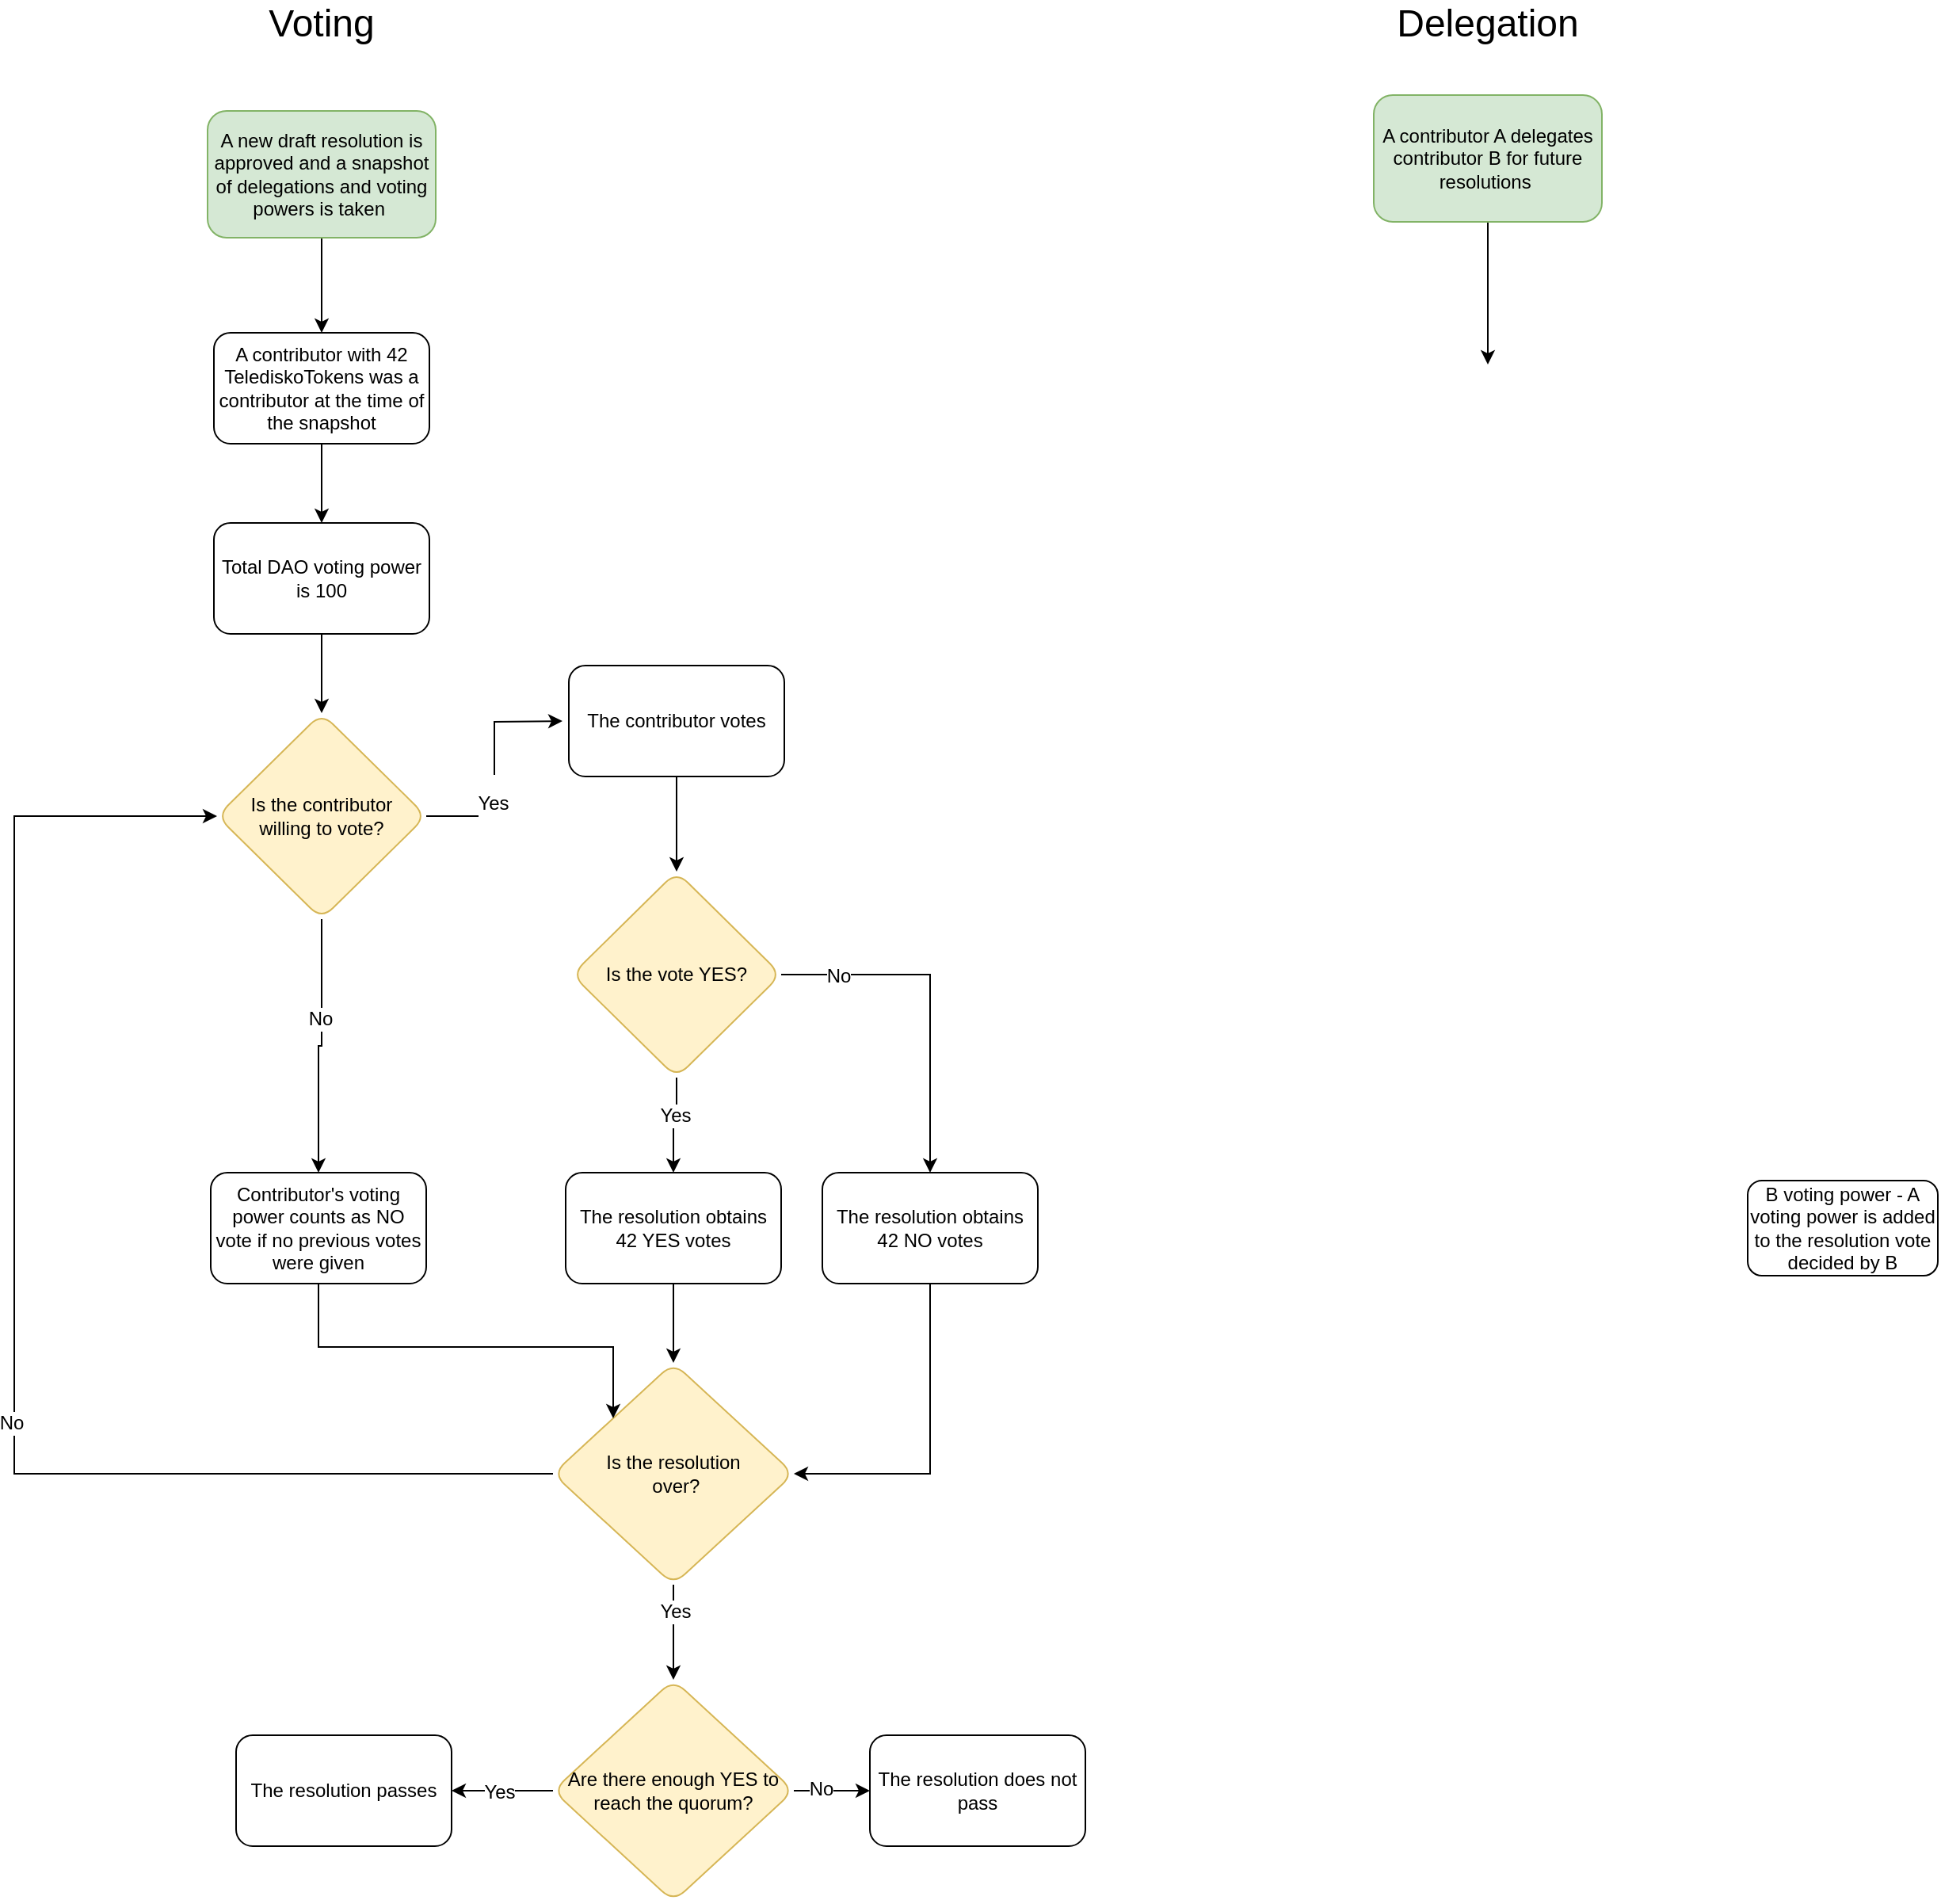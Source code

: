 <mxfile version="20.0.4" type="github">
  <diagram id="C5RBs43oDa-KdzZeNtuy" name="Page-1">
    <mxGraphModel dx="946" dy="1762" grid="1" gridSize="10" guides="1" tooltips="1" connect="1" arrows="1" fold="1" page="1" pageScale="1" pageWidth="827" pageHeight="1169" math="0" shadow="0">
      <root>
        <mxCell id="WIyWlLk6GJQsqaUBKTNV-0" />
        <mxCell id="WIyWlLk6GJQsqaUBKTNV-1" parent="WIyWlLk6GJQsqaUBKTNV-0" />
        <mxCell id="p6B5cSZv_JR1WM5m22Rt-24" style="edgeStyle=orthogonalEdgeStyle;rounded=0;orthogonalLoop=1;jettySize=auto;html=1;fontSize=12;" parent="WIyWlLk6GJQsqaUBKTNV-1" source="WIyWlLk6GJQsqaUBKTNV-3" target="p6B5cSZv_JR1WM5m22Rt-22" edge="1">
          <mxGeometry relative="1" as="geometry" />
        </mxCell>
        <mxCell id="WIyWlLk6GJQsqaUBKTNV-3" value="A contributor with 42 TelediskoTokens was a contributor at the time of the snapshot" style="rounded=1;whiteSpace=wrap;html=1;fontSize=12;glass=0;strokeWidth=1;shadow=0;" parent="WIyWlLk6GJQsqaUBKTNV-1" vertex="1">
          <mxGeometry x="346" y="90" width="136" height="70" as="geometry" />
        </mxCell>
        <mxCell id="p6B5cSZv_JR1WM5m22Rt-0" value="&lt;font style=&quot;font-size: 24px;&quot;&gt;Voting&lt;/font&gt;" style="text;html=1;strokeColor=none;fillColor=none;align=center;verticalAlign=middle;whiteSpace=wrap;rounded=0;" parent="WIyWlLk6GJQsqaUBKTNV-1" vertex="1">
          <mxGeometry x="384" y="-120" width="60" height="30" as="geometry" />
        </mxCell>
        <mxCell id="p6B5cSZv_JR1WM5m22Rt-7" value="" style="edgeStyle=orthogonalEdgeStyle;rounded=0;orthogonalLoop=1;jettySize=auto;html=1;fontSize=24;" parent="WIyWlLk6GJQsqaUBKTNV-1" source="p6B5cSZv_JR1WM5m22Rt-3" edge="1">
          <mxGeometry relative="1" as="geometry">
            <mxPoint x="566" y="335" as="targetPoint" />
          </mxGeometry>
        </mxCell>
        <mxCell id="p6B5cSZv_JR1WM5m22Rt-11" value="&lt;font style=&quot;font-size: 12px;&quot;&gt;Yes&lt;/font&gt;" style="edgeLabel;html=1;align=center;verticalAlign=middle;resizable=0;points=[];fontSize=24;" parent="p6B5cSZv_JR1WM5m22Rt-7" vertex="1" connectable="0">
          <mxGeometry x="-0.233" y="1" relative="1" as="geometry">
            <mxPoint y="1" as="offset" />
          </mxGeometry>
        </mxCell>
        <mxCell id="7JPFYaJkHymQc1CVauYX-1" style="edgeStyle=orthogonalEdgeStyle;rounded=0;orthogonalLoop=1;jettySize=auto;html=1;fontSize=12;" edge="1" parent="WIyWlLk6GJQsqaUBKTNV-1" source="p6B5cSZv_JR1WM5m22Rt-3" target="7JPFYaJkHymQc1CVauYX-0">
          <mxGeometry relative="1" as="geometry" />
        </mxCell>
        <mxCell id="7JPFYaJkHymQc1CVauYX-2" value="No" style="edgeLabel;html=1;align=center;verticalAlign=middle;resizable=0;points=[];fontSize=12;" vertex="1" connectable="0" parent="7JPFYaJkHymQc1CVauYX-1">
          <mxGeometry x="-0.222" y="-1" relative="1" as="geometry">
            <mxPoint as="offset" />
          </mxGeometry>
        </mxCell>
        <mxCell id="p6B5cSZv_JR1WM5m22Rt-3" value="Is the contributor &lt;br&gt;willing to vote?" style="rhombus;whiteSpace=wrap;html=1;rounded=1;glass=0;strokeWidth=1;shadow=0;fillColor=#fff2cc;strokeColor=#d6b656;" parent="WIyWlLk6GJQsqaUBKTNV-1" vertex="1">
          <mxGeometry x="348" y="330" width="132" height="130" as="geometry" />
        </mxCell>
        <mxCell id="p6B5cSZv_JR1WM5m22Rt-19" style="edgeStyle=orthogonalEdgeStyle;rounded=0;orthogonalLoop=1;jettySize=auto;html=1;entryX=0.5;entryY=0;entryDx=0;entryDy=0;fontSize=12;" parent="WIyWlLk6GJQsqaUBKTNV-1" source="p6B5cSZv_JR1WM5m22Rt-10" target="p6B5cSZv_JR1WM5m22Rt-17" edge="1">
          <mxGeometry relative="1" as="geometry" />
        </mxCell>
        <mxCell id="p6B5cSZv_JR1WM5m22Rt-10" value="The contributor votes" style="rounded=1;whiteSpace=wrap;html=1;fontSize=12;glass=0;strokeWidth=1;shadow=0;" parent="WIyWlLk6GJQsqaUBKTNV-1" vertex="1">
          <mxGeometry x="570" y="300" width="136" height="70" as="geometry" />
        </mxCell>
        <mxCell id="p6B5cSZv_JR1WM5m22Rt-26" style="edgeStyle=orthogonalEdgeStyle;rounded=0;orthogonalLoop=1;jettySize=auto;html=1;entryX=0.5;entryY=0;entryDx=0;entryDy=0;fontSize=12;" parent="WIyWlLk6GJQsqaUBKTNV-1" source="p6B5cSZv_JR1WM5m22Rt-16" target="p6B5cSZv_JR1WM5m22Rt-25" edge="1">
          <mxGeometry relative="1" as="geometry" />
        </mxCell>
        <mxCell id="p6B5cSZv_JR1WM5m22Rt-16" value="The resolution obtains 42 YES votes" style="rounded=1;whiteSpace=wrap;html=1;fontSize=12;glass=0;strokeWidth=1;shadow=0;" parent="WIyWlLk6GJQsqaUBKTNV-1" vertex="1">
          <mxGeometry x="568" y="620" width="136" height="70" as="geometry" />
        </mxCell>
        <mxCell id="p6B5cSZv_JR1WM5m22Rt-18" style="edgeStyle=orthogonalEdgeStyle;rounded=0;orthogonalLoop=1;jettySize=auto;html=1;entryX=0.5;entryY=0;entryDx=0;entryDy=0;fontSize=12;" parent="WIyWlLk6GJQsqaUBKTNV-1" source="p6B5cSZv_JR1WM5m22Rt-17" target="p6B5cSZv_JR1WM5m22Rt-16" edge="1">
          <mxGeometry relative="1" as="geometry" />
        </mxCell>
        <mxCell id="p6B5cSZv_JR1WM5m22Rt-38" value="Yes" style="edgeLabel;html=1;align=center;verticalAlign=middle;resizable=0;points=[];fontSize=12;" parent="p6B5cSZv_JR1WM5m22Rt-18" vertex="1" connectable="0">
          <mxGeometry x="-0.25" y="-1" relative="1" as="geometry">
            <mxPoint as="offset" />
          </mxGeometry>
        </mxCell>
        <mxCell id="p6B5cSZv_JR1WM5m22Rt-20" style="edgeStyle=orthogonalEdgeStyle;rounded=0;orthogonalLoop=1;jettySize=auto;html=1;fontSize=12;entryX=0.5;entryY=0;entryDx=0;entryDy=0;" parent="WIyWlLk6GJQsqaUBKTNV-1" source="p6B5cSZv_JR1WM5m22Rt-17" target="p6B5cSZv_JR1WM5m22Rt-21" edge="1">
          <mxGeometry relative="1" as="geometry">
            <mxPoint x="800" y="620" as="targetPoint" />
          </mxGeometry>
        </mxCell>
        <mxCell id="p6B5cSZv_JR1WM5m22Rt-37" value="No" style="edgeLabel;html=1;align=center;verticalAlign=middle;resizable=0;points=[];fontSize=12;" parent="p6B5cSZv_JR1WM5m22Rt-20" vertex="1" connectable="0">
          <mxGeometry x="-0.671" relative="1" as="geometry">
            <mxPoint y="1" as="offset" />
          </mxGeometry>
        </mxCell>
        <mxCell id="p6B5cSZv_JR1WM5m22Rt-17" value="Is the vote YES?" style="rhombus;whiteSpace=wrap;html=1;rounded=1;glass=0;strokeWidth=1;shadow=0;fillColor=#fff2cc;strokeColor=#d6b656;" parent="WIyWlLk6GJQsqaUBKTNV-1" vertex="1">
          <mxGeometry x="572" y="430" width="132" height="130" as="geometry" />
        </mxCell>
        <mxCell id="p6B5cSZv_JR1WM5m22Rt-27" style="edgeStyle=orthogonalEdgeStyle;rounded=0;orthogonalLoop=1;jettySize=auto;html=1;entryX=1;entryY=0.5;entryDx=0;entryDy=0;fontSize=12;exitX=0.5;exitY=1;exitDx=0;exitDy=0;" parent="WIyWlLk6GJQsqaUBKTNV-1" source="p6B5cSZv_JR1WM5m22Rt-21" target="p6B5cSZv_JR1WM5m22Rt-25" edge="1">
          <mxGeometry relative="1" as="geometry" />
        </mxCell>
        <mxCell id="p6B5cSZv_JR1WM5m22Rt-21" value="The resolution obtains 42 NO votes" style="rounded=1;whiteSpace=wrap;html=1;fontSize=12;glass=0;strokeWidth=1;shadow=0;" parent="WIyWlLk6GJQsqaUBKTNV-1" vertex="1">
          <mxGeometry x="730" y="620" width="136" height="70" as="geometry" />
        </mxCell>
        <mxCell id="p6B5cSZv_JR1WM5m22Rt-23" style="edgeStyle=orthogonalEdgeStyle;rounded=0;orthogonalLoop=1;jettySize=auto;html=1;fontSize=12;" parent="WIyWlLk6GJQsqaUBKTNV-1" source="p6B5cSZv_JR1WM5m22Rt-22" target="p6B5cSZv_JR1WM5m22Rt-3" edge="1">
          <mxGeometry relative="1" as="geometry" />
        </mxCell>
        <mxCell id="p6B5cSZv_JR1WM5m22Rt-22" value="Total DAO voting power is 100" style="rounded=1;whiteSpace=wrap;html=1;fontSize=12;glass=0;strokeWidth=1;shadow=0;" parent="WIyWlLk6GJQsqaUBKTNV-1" vertex="1">
          <mxGeometry x="346" y="210" width="136" height="70" as="geometry" />
        </mxCell>
        <mxCell id="p6B5cSZv_JR1WM5m22Rt-43" style="edgeStyle=orthogonalEdgeStyle;rounded=0;orthogonalLoop=1;jettySize=auto;html=1;fontSize=12;entryX=0.5;entryY=0;entryDx=0;entryDy=0;" parent="WIyWlLk6GJQsqaUBKTNV-1" source="p6B5cSZv_JR1WM5m22Rt-25" target="p6B5cSZv_JR1WM5m22Rt-46" edge="1">
          <mxGeometry relative="1" as="geometry">
            <mxPoint x="626" y="920" as="targetPoint" />
          </mxGeometry>
        </mxCell>
        <mxCell id="p6B5cSZv_JR1WM5m22Rt-45" value="Yes" style="edgeLabel;html=1;align=center;verticalAlign=middle;resizable=0;points=[];fontSize=12;" parent="p6B5cSZv_JR1WM5m22Rt-43" vertex="1" connectable="0">
          <mxGeometry x="-0.485" y="1" relative="1" as="geometry">
            <mxPoint y="1" as="offset" />
          </mxGeometry>
        </mxCell>
        <mxCell id="p6B5cSZv_JR1WM5m22Rt-25" value="Is the resolution&lt;br&gt;&amp;nbsp;over?" style="rhombus;whiteSpace=wrap;html=1;rounded=1;glass=0;strokeWidth=1;shadow=0;fillColor=#fff2cc;strokeColor=#d6b656;" parent="WIyWlLk6GJQsqaUBKTNV-1" vertex="1">
          <mxGeometry x="560" y="740" width="152" height="140" as="geometry" />
        </mxCell>
        <mxCell id="p6B5cSZv_JR1WM5m22Rt-36" value="The resolution passes" style="rounded=1;whiteSpace=wrap;html=1;fontSize=12;glass=0;strokeWidth=1;shadow=0;" parent="WIyWlLk6GJQsqaUBKTNV-1" vertex="1">
          <mxGeometry x="360" y="975" width="136" height="70" as="geometry" />
        </mxCell>
        <mxCell id="p6B5cSZv_JR1WM5m22Rt-41" style="edgeStyle=orthogonalEdgeStyle;rounded=0;orthogonalLoop=1;jettySize=auto;html=1;entryX=0;entryY=0.5;entryDx=0;entryDy=0;fontSize=12;exitX=0;exitY=0.5;exitDx=0;exitDy=0;" parent="WIyWlLk6GJQsqaUBKTNV-1" source="p6B5cSZv_JR1WM5m22Rt-25" target="p6B5cSZv_JR1WM5m22Rt-3" edge="1">
          <mxGeometry relative="1" as="geometry">
            <Array as="points">
              <mxPoint x="220" y="810" />
              <mxPoint x="220" y="395" />
            </Array>
          </mxGeometry>
        </mxCell>
        <mxCell id="p6B5cSZv_JR1WM5m22Rt-42" value="No" style="edgeLabel;html=1;align=center;verticalAlign=middle;resizable=0;points=[];fontSize=12;" parent="p6B5cSZv_JR1WM5m22Rt-41" vertex="1" connectable="0">
          <mxGeometry x="-0.156" y="2" relative="1" as="geometry">
            <mxPoint as="offset" />
          </mxGeometry>
        </mxCell>
        <mxCell id="p6B5cSZv_JR1WM5m22Rt-47" style="edgeStyle=orthogonalEdgeStyle;rounded=0;orthogonalLoop=1;jettySize=auto;html=1;fontSize=12;entryX=0;entryY=0.5;entryDx=0;entryDy=0;" parent="WIyWlLk6GJQsqaUBKTNV-1" source="p6B5cSZv_JR1WM5m22Rt-46" target="p6B5cSZv_JR1WM5m22Rt-48" edge="1">
          <mxGeometry relative="1" as="geometry">
            <mxPoint x="740" y="1010" as="targetPoint" />
          </mxGeometry>
        </mxCell>
        <mxCell id="p6B5cSZv_JR1WM5m22Rt-51" value="No" style="edgeLabel;html=1;align=center;verticalAlign=middle;resizable=0;points=[];fontSize=12;" parent="p6B5cSZv_JR1WM5m22Rt-47" vertex="1" connectable="0">
          <mxGeometry x="-0.286" y="1" relative="1" as="geometry">
            <mxPoint as="offset" />
          </mxGeometry>
        </mxCell>
        <mxCell id="p6B5cSZv_JR1WM5m22Rt-49" style="edgeStyle=orthogonalEdgeStyle;rounded=0;orthogonalLoop=1;jettySize=auto;html=1;entryX=1;entryY=0.5;entryDx=0;entryDy=0;fontSize=12;" parent="WIyWlLk6GJQsqaUBKTNV-1" source="p6B5cSZv_JR1WM5m22Rt-46" target="p6B5cSZv_JR1WM5m22Rt-36" edge="1">
          <mxGeometry relative="1" as="geometry" />
        </mxCell>
        <mxCell id="p6B5cSZv_JR1WM5m22Rt-50" value="Yes" style="edgeLabel;html=1;align=center;verticalAlign=middle;resizable=0;points=[];fontSize=12;" parent="p6B5cSZv_JR1WM5m22Rt-49" vertex="1" connectable="0">
          <mxGeometry x="0.074" y="1" relative="1" as="geometry">
            <mxPoint as="offset" />
          </mxGeometry>
        </mxCell>
        <mxCell id="p6B5cSZv_JR1WM5m22Rt-46" value="Are there enough YES to reach the quorum?" style="rhombus;whiteSpace=wrap;html=1;rounded=1;glass=0;strokeWidth=1;shadow=0;fillColor=#fff2cc;strokeColor=#d6b656;" parent="WIyWlLk6GJQsqaUBKTNV-1" vertex="1">
          <mxGeometry x="560" y="940" width="152" height="140" as="geometry" />
        </mxCell>
        <mxCell id="p6B5cSZv_JR1WM5m22Rt-48" value="The resolution does not pass" style="rounded=1;whiteSpace=wrap;html=1;fontSize=12;glass=0;strokeWidth=1;shadow=0;" parent="WIyWlLk6GJQsqaUBKTNV-1" vertex="1">
          <mxGeometry x="760" y="975" width="136" height="70" as="geometry" />
        </mxCell>
        <mxCell id="p6B5cSZv_JR1WM5m22Rt-98" style="edgeStyle=orthogonalEdgeStyle;rounded=0;orthogonalLoop=1;jettySize=auto;html=1;fontSize=12;" parent="WIyWlLk6GJQsqaUBKTNV-1" source="p6B5cSZv_JR1WM5m22Rt-70" target="WIyWlLk6GJQsqaUBKTNV-3" edge="1">
          <mxGeometry relative="1" as="geometry" />
        </mxCell>
        <mxCell id="p6B5cSZv_JR1WM5m22Rt-70" value="A new draft resolution is approved and a snapshot of delegations and voting powers is taken&amp;nbsp;" style="rounded=1;whiteSpace=wrap;html=1;fontSize=12;glass=0;strokeWidth=1;shadow=0;fillColor=#d5e8d4;strokeColor=#82b366;" parent="WIyWlLk6GJQsqaUBKTNV-1" vertex="1">
          <mxGeometry x="342" y="-50" width="144" height="80" as="geometry" />
        </mxCell>
        <mxCell id="p6B5cSZv_JR1WM5m22Rt-99" value="&lt;font style=&quot;font-size: 24px;&quot;&gt;Delegation&lt;/font&gt;" style="text;html=1;strokeColor=none;fillColor=none;align=center;verticalAlign=middle;whiteSpace=wrap;rounded=0;" parent="WIyWlLk6GJQsqaUBKTNV-1" vertex="1">
          <mxGeometry x="1120" y="-120" width="60" height="30" as="geometry" />
        </mxCell>
        <mxCell id="p6B5cSZv_JR1WM5m22Rt-102" value="" style="edgeStyle=orthogonalEdgeStyle;rounded=0;orthogonalLoop=1;jettySize=auto;html=1;fontSize=12;entryX=0.5;entryY=0;entryDx=0;entryDy=0;" parent="WIyWlLk6GJQsqaUBKTNV-1" source="p6B5cSZv_JR1WM5m22Rt-100" edge="1">
          <mxGeometry relative="1" as="geometry">
            <mxPoint x="1150" y="110" as="targetPoint" />
          </mxGeometry>
        </mxCell>
        <mxCell id="p6B5cSZv_JR1WM5m22Rt-100" value="A contributor A delegates contributor B for future resolutions&amp;nbsp;" style="rounded=1;whiteSpace=wrap;html=1;fontSize=12;glass=0;strokeWidth=1;shadow=0;fillColor=#d5e8d4;strokeColor=#82b366;" parent="WIyWlLk6GJQsqaUBKTNV-1" vertex="1">
          <mxGeometry x="1078" y="-60" width="144" height="80" as="geometry" />
        </mxCell>
        <mxCell id="p6B5cSZv_JR1WM5m22Rt-131" value="B voting power - A voting power is added to the resolution vote decided by B" style="whiteSpace=wrap;html=1;rounded=1;glass=0;strokeWidth=1;shadow=0;" parent="WIyWlLk6GJQsqaUBKTNV-1" vertex="1">
          <mxGeometry x="1314" y="625" width="120" height="60" as="geometry" />
        </mxCell>
        <mxCell id="7JPFYaJkHymQc1CVauYX-3" style="edgeStyle=orthogonalEdgeStyle;rounded=0;orthogonalLoop=1;jettySize=auto;html=1;entryX=0;entryY=0;entryDx=0;entryDy=0;fontSize=12;" edge="1" parent="WIyWlLk6GJQsqaUBKTNV-1" source="7JPFYaJkHymQc1CVauYX-0" target="p6B5cSZv_JR1WM5m22Rt-25">
          <mxGeometry relative="1" as="geometry">
            <Array as="points">
              <mxPoint x="412" y="730" />
              <mxPoint x="598" y="730" />
            </Array>
          </mxGeometry>
        </mxCell>
        <mxCell id="7JPFYaJkHymQc1CVauYX-0" value="Contributor&#39;s voting power counts as NO vote if no previous votes were given" style="rounded=1;whiteSpace=wrap;html=1;fontSize=12;glass=0;strokeWidth=1;shadow=0;" vertex="1" parent="WIyWlLk6GJQsqaUBKTNV-1">
          <mxGeometry x="344" y="620" width="136" height="70" as="geometry" />
        </mxCell>
      </root>
    </mxGraphModel>
  </diagram>
</mxfile>
